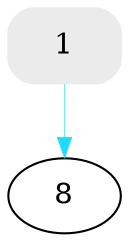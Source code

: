 
digraph G {
fontname="Helvetica";

1 -> 8 [color="#1FDBFD", style="setlinewidth(0.3)" ];

/* Node attributes */

8 [color="black", shape="ellipse" style="filled,rounded", fillcolor="white", URL="", tooltip="8", target="_blank"];


1 [color="#ebebeb", shape="box" style="filled,rounded", fillcolor="#ebebeb", URL="/p/GCC/t/1", tooltip="FIXED -           * config/m32c/m32c.c (TARGET_PROMOTE_FUN...", target="_blank"];

}
